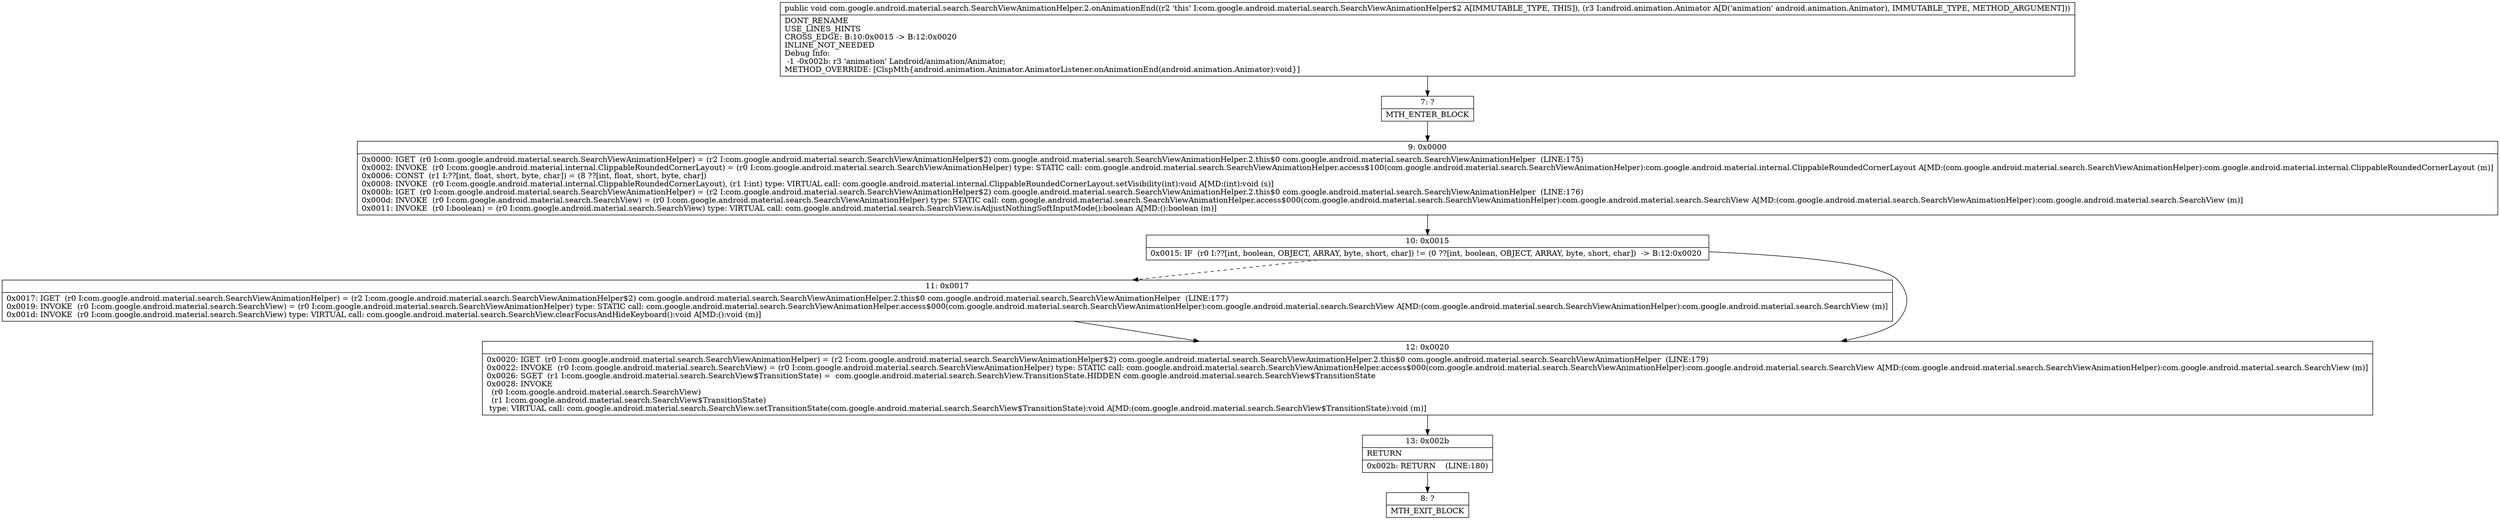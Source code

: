 digraph "CFG forcom.google.android.material.search.SearchViewAnimationHelper.2.onAnimationEnd(Landroid\/animation\/Animator;)V" {
Node_7 [shape=record,label="{7\:\ ?|MTH_ENTER_BLOCK\l}"];
Node_9 [shape=record,label="{9\:\ 0x0000|0x0000: IGET  (r0 I:com.google.android.material.search.SearchViewAnimationHelper) = (r2 I:com.google.android.material.search.SearchViewAnimationHelper$2) com.google.android.material.search.SearchViewAnimationHelper.2.this$0 com.google.android.material.search.SearchViewAnimationHelper  (LINE:175)\l0x0002: INVOKE  (r0 I:com.google.android.material.internal.ClippableRoundedCornerLayout) = (r0 I:com.google.android.material.search.SearchViewAnimationHelper) type: STATIC call: com.google.android.material.search.SearchViewAnimationHelper.access$100(com.google.android.material.search.SearchViewAnimationHelper):com.google.android.material.internal.ClippableRoundedCornerLayout A[MD:(com.google.android.material.search.SearchViewAnimationHelper):com.google.android.material.internal.ClippableRoundedCornerLayout (m)]\l0x0006: CONST  (r1 I:??[int, float, short, byte, char]) = (8 ??[int, float, short, byte, char]) \l0x0008: INVOKE  (r0 I:com.google.android.material.internal.ClippableRoundedCornerLayout), (r1 I:int) type: VIRTUAL call: com.google.android.material.internal.ClippableRoundedCornerLayout.setVisibility(int):void A[MD:(int):void (s)]\l0x000b: IGET  (r0 I:com.google.android.material.search.SearchViewAnimationHelper) = (r2 I:com.google.android.material.search.SearchViewAnimationHelper$2) com.google.android.material.search.SearchViewAnimationHelper.2.this$0 com.google.android.material.search.SearchViewAnimationHelper  (LINE:176)\l0x000d: INVOKE  (r0 I:com.google.android.material.search.SearchView) = (r0 I:com.google.android.material.search.SearchViewAnimationHelper) type: STATIC call: com.google.android.material.search.SearchViewAnimationHelper.access$000(com.google.android.material.search.SearchViewAnimationHelper):com.google.android.material.search.SearchView A[MD:(com.google.android.material.search.SearchViewAnimationHelper):com.google.android.material.search.SearchView (m)]\l0x0011: INVOKE  (r0 I:boolean) = (r0 I:com.google.android.material.search.SearchView) type: VIRTUAL call: com.google.android.material.search.SearchView.isAdjustNothingSoftInputMode():boolean A[MD:():boolean (m)]\l}"];
Node_10 [shape=record,label="{10\:\ 0x0015|0x0015: IF  (r0 I:??[int, boolean, OBJECT, ARRAY, byte, short, char]) != (0 ??[int, boolean, OBJECT, ARRAY, byte, short, char])  \-\> B:12:0x0020 \l}"];
Node_11 [shape=record,label="{11\:\ 0x0017|0x0017: IGET  (r0 I:com.google.android.material.search.SearchViewAnimationHelper) = (r2 I:com.google.android.material.search.SearchViewAnimationHelper$2) com.google.android.material.search.SearchViewAnimationHelper.2.this$0 com.google.android.material.search.SearchViewAnimationHelper  (LINE:177)\l0x0019: INVOKE  (r0 I:com.google.android.material.search.SearchView) = (r0 I:com.google.android.material.search.SearchViewAnimationHelper) type: STATIC call: com.google.android.material.search.SearchViewAnimationHelper.access$000(com.google.android.material.search.SearchViewAnimationHelper):com.google.android.material.search.SearchView A[MD:(com.google.android.material.search.SearchViewAnimationHelper):com.google.android.material.search.SearchView (m)]\l0x001d: INVOKE  (r0 I:com.google.android.material.search.SearchView) type: VIRTUAL call: com.google.android.material.search.SearchView.clearFocusAndHideKeyboard():void A[MD:():void (m)]\l}"];
Node_12 [shape=record,label="{12\:\ 0x0020|0x0020: IGET  (r0 I:com.google.android.material.search.SearchViewAnimationHelper) = (r2 I:com.google.android.material.search.SearchViewAnimationHelper$2) com.google.android.material.search.SearchViewAnimationHelper.2.this$0 com.google.android.material.search.SearchViewAnimationHelper  (LINE:179)\l0x0022: INVOKE  (r0 I:com.google.android.material.search.SearchView) = (r0 I:com.google.android.material.search.SearchViewAnimationHelper) type: STATIC call: com.google.android.material.search.SearchViewAnimationHelper.access$000(com.google.android.material.search.SearchViewAnimationHelper):com.google.android.material.search.SearchView A[MD:(com.google.android.material.search.SearchViewAnimationHelper):com.google.android.material.search.SearchView (m)]\l0x0026: SGET  (r1 I:com.google.android.material.search.SearchView$TransitionState) =  com.google.android.material.search.SearchView.TransitionState.HIDDEN com.google.android.material.search.SearchView$TransitionState \l0x0028: INVOKE  \l  (r0 I:com.google.android.material.search.SearchView)\l  (r1 I:com.google.android.material.search.SearchView$TransitionState)\l type: VIRTUAL call: com.google.android.material.search.SearchView.setTransitionState(com.google.android.material.search.SearchView$TransitionState):void A[MD:(com.google.android.material.search.SearchView$TransitionState):void (m)]\l}"];
Node_13 [shape=record,label="{13\:\ 0x002b|RETURN\l|0x002b: RETURN    (LINE:180)\l}"];
Node_8 [shape=record,label="{8\:\ ?|MTH_EXIT_BLOCK\l}"];
MethodNode[shape=record,label="{public void com.google.android.material.search.SearchViewAnimationHelper.2.onAnimationEnd((r2 'this' I:com.google.android.material.search.SearchViewAnimationHelper$2 A[IMMUTABLE_TYPE, THIS]), (r3 I:android.animation.Animator A[D('animation' android.animation.Animator), IMMUTABLE_TYPE, METHOD_ARGUMENT]))  | DONT_RENAME\lUSE_LINES_HINTS\lCROSS_EDGE: B:10:0x0015 \-\> B:12:0x0020\lINLINE_NOT_NEEDED\lDebug Info:\l  \-1 \-0x002b: r3 'animation' Landroid\/animation\/Animator;\lMETHOD_OVERRIDE: [ClspMth\{android.animation.Animator.AnimatorListener.onAnimationEnd(android.animation.Animator):void\}]\l}"];
MethodNode -> Node_7;Node_7 -> Node_9;
Node_9 -> Node_10;
Node_10 -> Node_11[style=dashed];
Node_10 -> Node_12;
Node_11 -> Node_12;
Node_12 -> Node_13;
Node_13 -> Node_8;
}

